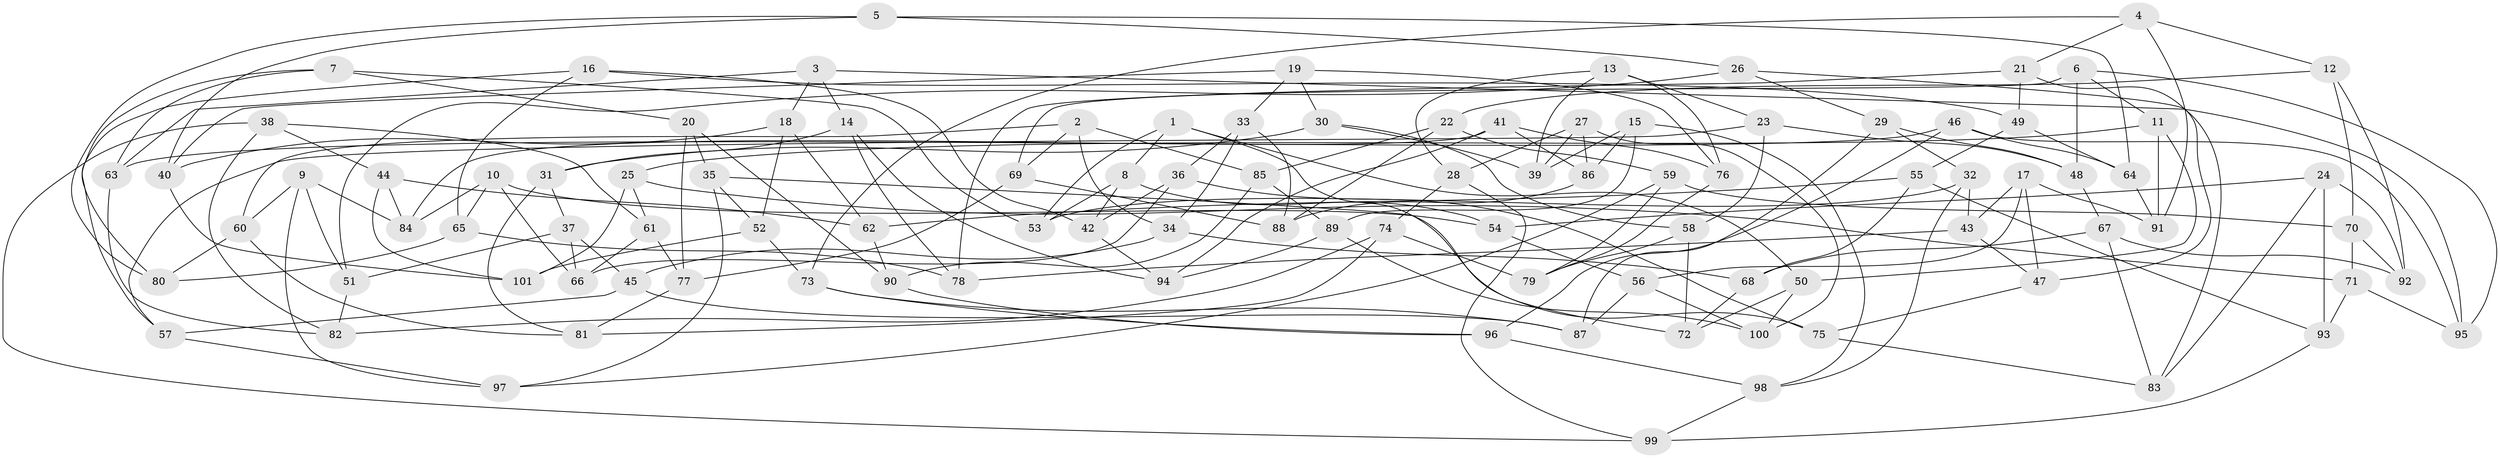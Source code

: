 // coarse degree distribution, {4: 0.3709677419354839, 6: 0.5967741935483871, 5: 0.03225806451612903}
// Generated by graph-tools (version 1.1) at 2025/24/03/03/25 07:24:24]
// undirected, 101 vertices, 202 edges
graph export_dot {
graph [start="1"]
  node [color=gray90,style=filled];
  1;
  2;
  3;
  4;
  5;
  6;
  7;
  8;
  9;
  10;
  11;
  12;
  13;
  14;
  15;
  16;
  17;
  18;
  19;
  20;
  21;
  22;
  23;
  24;
  25;
  26;
  27;
  28;
  29;
  30;
  31;
  32;
  33;
  34;
  35;
  36;
  37;
  38;
  39;
  40;
  41;
  42;
  43;
  44;
  45;
  46;
  47;
  48;
  49;
  50;
  51;
  52;
  53;
  54;
  55;
  56;
  57;
  58;
  59;
  60;
  61;
  62;
  63;
  64;
  65;
  66;
  67;
  68;
  69;
  70;
  71;
  72;
  73;
  74;
  75;
  76;
  77;
  78;
  79;
  80;
  81;
  82;
  83;
  84;
  85;
  86;
  87;
  88;
  89;
  90;
  91;
  92;
  93;
  94;
  95;
  96;
  97;
  98;
  99;
  100;
  101;
  1 -- 72;
  1 -- 50;
  1 -- 8;
  1 -- 53;
  2 -- 69;
  2 -- 85;
  2 -- 60;
  2 -- 34;
  3 -- 95;
  3 -- 18;
  3 -- 14;
  3 -- 63;
  4 -- 91;
  4 -- 21;
  4 -- 73;
  4 -- 12;
  5 -- 64;
  5 -- 26;
  5 -- 80;
  5 -- 40;
  6 -- 11;
  6 -- 48;
  6 -- 95;
  6 -- 69;
  7 -- 80;
  7 -- 53;
  7 -- 20;
  7 -- 63;
  8 -- 54;
  8 -- 42;
  8 -- 53;
  9 -- 51;
  9 -- 97;
  9 -- 84;
  9 -- 60;
  10 -- 66;
  10 -- 65;
  10 -- 54;
  10 -- 84;
  11 -- 25;
  11 -- 91;
  11 -- 50;
  12 -- 92;
  12 -- 70;
  12 -- 22;
  13 -- 23;
  13 -- 76;
  13 -- 28;
  13 -- 39;
  14 -- 78;
  14 -- 94;
  14 -- 31;
  15 -- 86;
  15 -- 98;
  15 -- 39;
  15 -- 89;
  16 -- 65;
  16 -- 42;
  16 -- 57;
  16 -- 49;
  17 -- 91;
  17 -- 43;
  17 -- 56;
  17 -- 47;
  18 -- 52;
  18 -- 62;
  18 -- 40;
  19 -- 30;
  19 -- 76;
  19 -- 40;
  19 -- 33;
  20 -- 90;
  20 -- 35;
  20 -- 77;
  21 -- 49;
  21 -- 78;
  21 -- 47;
  22 -- 88;
  22 -- 59;
  22 -- 85;
  23 -- 57;
  23 -- 48;
  23 -- 58;
  24 -- 83;
  24 -- 92;
  24 -- 93;
  24 -- 54;
  25 -- 101;
  25 -- 71;
  25 -- 61;
  26 -- 29;
  26 -- 83;
  26 -- 51;
  27 -- 39;
  27 -- 100;
  27 -- 28;
  27 -- 86;
  28 -- 99;
  28 -- 74;
  29 -- 87;
  29 -- 48;
  29 -- 32;
  30 -- 39;
  30 -- 58;
  30 -- 31;
  31 -- 37;
  31 -- 81;
  32 -- 98;
  32 -- 43;
  32 -- 53;
  33 -- 36;
  33 -- 88;
  33 -- 34;
  34 -- 45;
  34 -- 68;
  35 -- 75;
  35 -- 97;
  35 -- 52;
  36 -- 42;
  36 -- 75;
  36 -- 66;
  37 -- 45;
  37 -- 66;
  37 -- 51;
  38 -- 99;
  38 -- 44;
  38 -- 82;
  38 -- 61;
  40 -- 101;
  41 -- 86;
  41 -- 94;
  41 -- 84;
  41 -- 76;
  42 -- 94;
  43 -- 78;
  43 -- 47;
  44 -- 84;
  44 -- 62;
  44 -- 101;
  45 -- 57;
  45 -- 87;
  46 -- 63;
  46 -- 64;
  46 -- 95;
  46 -- 96;
  47 -- 75;
  48 -- 67;
  49 -- 55;
  49 -- 64;
  50 -- 100;
  50 -- 72;
  51 -- 82;
  52 -- 73;
  52 -- 101;
  54 -- 56;
  55 -- 68;
  55 -- 93;
  55 -- 62;
  56 -- 87;
  56 -- 100;
  57 -- 97;
  58 -- 72;
  58 -- 79;
  59 -- 97;
  59 -- 70;
  59 -- 79;
  60 -- 81;
  60 -- 80;
  61 -- 66;
  61 -- 77;
  62 -- 90;
  63 -- 82;
  64 -- 91;
  65 -- 78;
  65 -- 80;
  67 -- 68;
  67 -- 92;
  67 -- 83;
  68 -- 72;
  69 -- 88;
  69 -- 77;
  70 -- 71;
  70 -- 92;
  71 -- 93;
  71 -- 95;
  73 -- 87;
  73 -- 96;
  74 -- 81;
  74 -- 79;
  74 -- 82;
  75 -- 83;
  76 -- 79;
  77 -- 81;
  85 -- 89;
  85 -- 90;
  86 -- 88;
  89 -- 100;
  89 -- 94;
  90 -- 96;
  93 -- 99;
  96 -- 98;
  98 -- 99;
}
